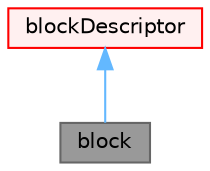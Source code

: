 digraph "block"
{
 // LATEX_PDF_SIZE
  bgcolor="transparent";
  edge [fontname=Helvetica,fontsize=10,labelfontname=Helvetica,labelfontsize=10];
  node [fontname=Helvetica,fontsize=10,shape=box,height=0.2,width=0.4];
  Node1 [id="Node000001",label="block",height=0.2,width=0.4,color="gray40", fillcolor="grey60", style="filled", fontcolor="black",tooltip="Creates a single block of cells from point coordinates, numbers of cells in each direction and an exp..."];
  Node2 -> Node1 [id="edge1_Node000001_Node000002",dir="back",color="steelblue1",style="solid",tooltip=" "];
  Node2 [id="Node000002",label="blockDescriptor",height=0.2,width=0.4,color="red", fillcolor="#FFF0F0", style="filled",URL="$classFoam_1_1blockDescriptor.html",tooltip="Takes the description of the block and the list of curved edges and creates a list of points on edges..."];
}
